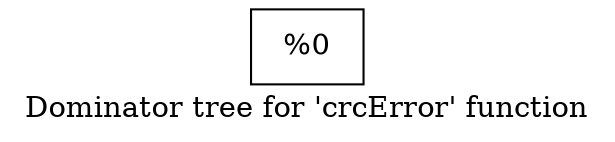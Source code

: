 digraph "Dominator tree for 'crcError' function" {
	label="Dominator tree for 'crcError' function";

	Node0x2187370 [shape=record,label="{%0}"];
}
